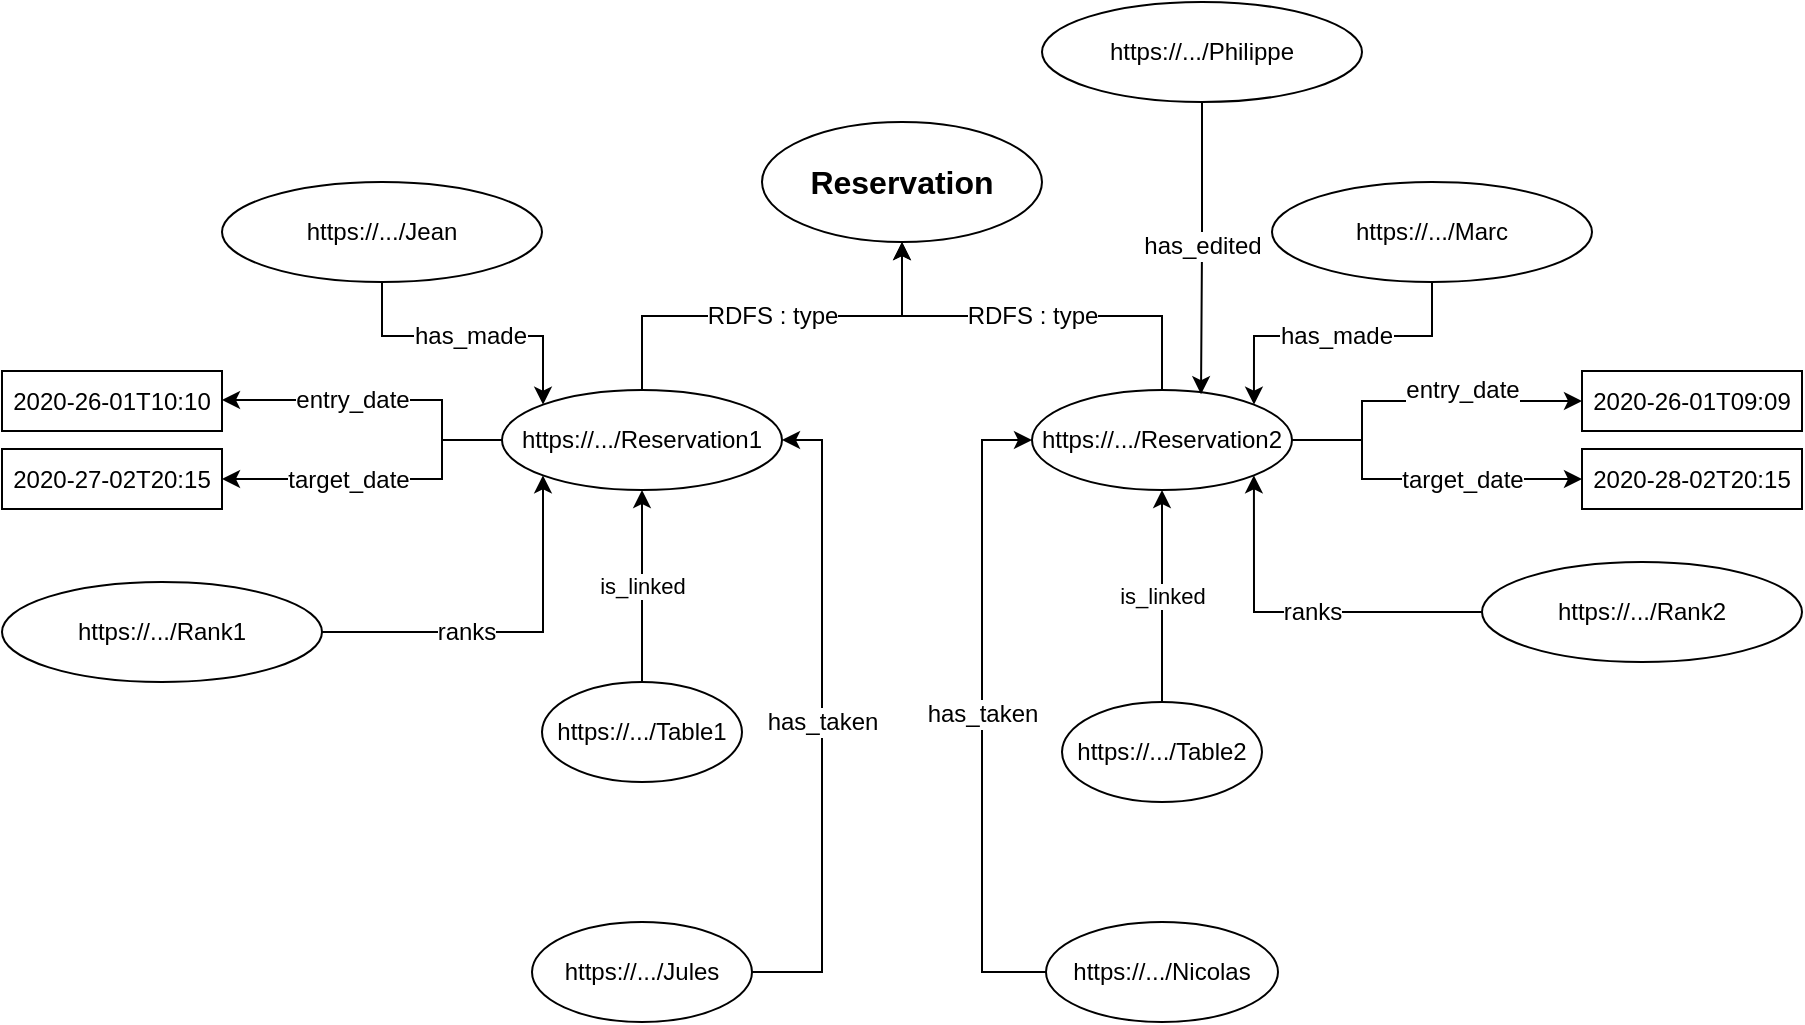 <mxfile version="13.1.3">
    <diagram id="6hGFLwfOUW9BJ-s0fimq" name="Page-1">
        <mxGraphModel dx="820" dy="579" grid="1" gridSize="10" guides="1" tooltips="1" connect="1" arrows="1" fold="1" page="1" pageScale="1" pageWidth="1169" pageHeight="827" math="0" shadow="0">
            <root>
                <mxCell id="0"/>
                <mxCell id="1" parent="0"/>
                <mxCell id="39" value="is_linked" style="edgeStyle=orthogonalEdgeStyle;rounded=0;orthogonalLoop=1;jettySize=auto;html=1;entryX=0.5;entryY=1;entryDx=0;entryDy=0;" parent="1" source="2" target="4" edge="1">
                    <mxGeometry relative="1" as="geometry"/>
                </mxCell>
                <mxCell id="2" value="https://.../Table1" style="ellipse;whiteSpace=wrap;html=1;" parent="1" vertex="1">
                    <mxGeometry x="350" y="520" width="100" height="50" as="geometry"/>
                </mxCell>
                <mxCell id="40" value="is_linked" style="edgeStyle=orthogonalEdgeStyle;rounded=0;orthogonalLoop=1;jettySize=auto;html=1;entryX=0.5;entryY=1;entryDx=0;entryDy=0;" parent="1" source="3" target="5" edge="1">
                    <mxGeometry relative="1" as="geometry"/>
                </mxCell>
                <mxCell id="3" value="https://.../Table2" style="ellipse;whiteSpace=wrap;html=1;" parent="1" vertex="1">
                    <mxGeometry x="610" y="530" width="100" height="50" as="geometry"/>
                </mxCell>
                <mxCell id="10" value="RDFS : type" style="edgeStyle=orthogonalEdgeStyle;rounded=0;orthogonalLoop=1;jettySize=auto;html=1;entryX=0.5;entryY=1;entryDx=0;entryDy=0;fontSize=12;" parent="1" source="4" target="8" edge="1">
                    <mxGeometry relative="1" as="geometry"/>
                </mxCell>
                <mxCell id="23" value="entry_date" style="edgeStyle=orthogonalEdgeStyle;rounded=0;orthogonalLoop=1;jettySize=auto;html=1;fontSize=12;" parent="1" source="4" target="21" edge="1">
                    <mxGeometry x="0.2" relative="1" as="geometry">
                        <Array as="points">
                            <mxPoint x="300" y="399"/>
                            <mxPoint x="300" y="379"/>
                        </Array>
                        <mxPoint x="1" as="offset"/>
                    </mxGeometry>
                </mxCell>
                <mxCell id="24" style="edgeStyle=orthogonalEdgeStyle;rounded=0;orthogonalLoop=1;jettySize=auto;html=1;entryX=1;entryY=0.5;entryDx=0;entryDy=0;fontSize=12;" parent="1" source="4" target="22" edge="1">
                    <mxGeometry relative="1" as="geometry">
                        <Array as="points">
                            <mxPoint x="300" y="399"/>
                            <mxPoint x="300" y="419"/>
                        </Array>
                    </mxGeometry>
                </mxCell>
                <mxCell id="25" value="target_date" style="edgeLabel;html=1;align=center;verticalAlign=middle;resizable=0;points=[];fontSize=12;" parent="24" vertex="1" connectable="0">
                    <mxGeometry x="0.444" y="-2" relative="1" as="geometry">
                        <mxPoint x="18.71" y="1.99" as="offset"/>
                    </mxGeometry>
                </mxCell>
                <mxCell id="4" value="https://.../Reservation1" style="ellipse;whiteSpace=wrap;html=1;" parent="1" vertex="1">
                    <mxGeometry x="330" y="374" width="140" height="50" as="geometry"/>
                </mxCell>
                <mxCell id="9" value="RDFS : type" style="edgeStyle=orthogonalEdgeStyle;rounded=0;orthogonalLoop=1;jettySize=auto;html=1;entryX=0.5;entryY=1;entryDx=0;entryDy=0;fontSize=12;" parent="1" source="5" target="8" edge="1">
                    <mxGeometry relative="1" as="geometry"/>
                </mxCell>
                <mxCell id="15" style="edgeStyle=orthogonalEdgeStyle;rounded=0;orthogonalLoop=1;jettySize=auto;html=1;entryX=0;entryY=0.5;entryDx=0;entryDy=0;fontSize=12;" parent="1" source="5" target="6" edge="1">
                    <mxGeometry relative="1" as="geometry">
                        <Array as="points">
                            <mxPoint x="760" y="399"/>
                            <mxPoint x="760" y="380"/>
                        </Array>
                    </mxGeometry>
                </mxCell>
                <mxCell id="17" value="&lt;span&gt;entry_date&lt;/span&gt;" style="edgeLabel;html=1;align=center;verticalAlign=middle;resizable=0;points=[];fontSize=12;" parent="15" vertex="1" connectable="0">
                    <mxGeometry x="0.125" y="2" relative="1" as="geometry">
                        <mxPoint x="11.5" y="-3.5" as="offset"/>
                    </mxGeometry>
                </mxCell>
                <mxCell id="16" style="edgeStyle=orthogonalEdgeStyle;rounded=0;orthogonalLoop=1;jettySize=auto;html=1;entryX=0;entryY=0.5;entryDx=0;entryDy=0;fontSize=12;" parent="1" source="5" target="7" edge="1">
                    <mxGeometry relative="1" as="geometry">
                        <Array as="points">
                            <mxPoint x="760" y="399"/>
                            <mxPoint x="760" y="419"/>
                        </Array>
                    </mxGeometry>
                </mxCell>
                <mxCell id="18" value="&lt;span&gt;target_date&lt;/span&gt;" style="edgeLabel;html=1;align=center;verticalAlign=middle;resizable=0;points=[];fontSize=12;" parent="16" vertex="1" connectable="0">
                    <mxGeometry x="0.031" y="-1" relative="1" as="geometry">
                        <mxPoint x="19.5" y="-1" as="offset"/>
                    </mxGeometry>
                </mxCell>
                <mxCell id="5" value="https://.../Reservation2" style="ellipse;whiteSpace=wrap;html=1;" parent="1" vertex="1">
                    <mxGeometry x="595" y="374" width="130" height="50" as="geometry"/>
                </mxCell>
                <mxCell id="6" value="2020-26-01T09:09" style="rounded=0;whiteSpace=wrap;html=1;" parent="1" vertex="1">
                    <mxGeometry x="870" y="364.5" width="110" height="30" as="geometry"/>
                </mxCell>
                <mxCell id="7" value="2020-28-02T20:15" style="rounded=0;whiteSpace=wrap;html=1;" parent="1" vertex="1">
                    <mxGeometry x="870" y="403.5" width="110" height="30" as="geometry"/>
                </mxCell>
                <mxCell id="8" value="&lt;font style=&quot;font-size: 16px;&quot;&gt;Reservation&lt;/font&gt;" style="ellipse;whiteSpace=wrap;html=1;fontStyle=1;fontSize=16;" parent="1" vertex="1">
                    <mxGeometry x="460" y="240" width="140" height="60" as="geometry"/>
                </mxCell>
                <mxCell id="13" value="has_made" style="edgeStyle=orthogonalEdgeStyle;rounded=0;orthogonalLoop=1;jettySize=auto;html=1;entryX=1;entryY=0;entryDx=0;entryDy=0;fontSize=12;" parent="1" source="11" target="5" edge="1">
                    <mxGeometry relative="1" as="geometry"/>
                </mxCell>
                <mxCell id="11" value="https://.../Marc" style="ellipse;whiteSpace=wrap;html=1;" parent="1" vertex="1">
                    <mxGeometry x="715" y="270" width="160" height="50" as="geometry"/>
                </mxCell>
                <mxCell id="14" value="has_made" style="edgeStyle=orthogonalEdgeStyle;rounded=0;orthogonalLoop=1;jettySize=auto;html=1;entryX=0;entryY=0;entryDx=0;entryDy=0;fontSize=12;" parent="1" source="12" target="4" edge="1">
                    <mxGeometry relative="1" as="geometry"/>
                </mxCell>
                <mxCell id="12" value="https://.../Jean" style="ellipse;whiteSpace=wrap;html=1;" parent="1" vertex="1">
                    <mxGeometry x="190" y="270" width="160" height="50" as="geometry"/>
                </mxCell>
                <mxCell id="21" value="2020-26-01T10:10" style="rounded=0;whiteSpace=wrap;html=1;" parent="1" vertex="1">
                    <mxGeometry x="80" y="364.5" width="110" height="30" as="geometry"/>
                </mxCell>
                <mxCell id="22" value="2020-27-02T20:15" style="rounded=0;whiteSpace=wrap;html=1;" parent="1" vertex="1">
                    <mxGeometry x="80" y="403.5" width="110" height="30" as="geometry"/>
                </mxCell>
                <mxCell id="29" value="ranks" style="edgeStyle=orthogonalEdgeStyle;rounded=0;orthogonalLoop=1;jettySize=auto;html=1;entryX=0;entryY=1;entryDx=0;entryDy=0;fontSize=12;" parent="1" source="28" target="4" edge="1">
                    <mxGeometry x="-0.229" relative="1" as="geometry">
                        <mxPoint x="-1" as="offset"/>
                    </mxGeometry>
                </mxCell>
                <mxCell id="28" value="https://.../Rank1" style="ellipse;whiteSpace=wrap;html=1;" parent="1" vertex="1">
                    <mxGeometry x="80" y="470" width="160" height="50" as="geometry"/>
                </mxCell>
                <mxCell id="31" value="ranks" style="edgeStyle=orthogonalEdgeStyle;rounded=0;orthogonalLoop=1;jettySize=auto;html=1;entryX=1;entryY=1;entryDx=0;entryDy=0;fontSize=12;" parent="1" source="30" target="5" edge="1">
                    <mxGeometry x="-0.067" relative="1" as="geometry">
                        <mxPoint as="offset"/>
                    </mxGeometry>
                </mxCell>
                <mxCell id="30" value="https://.../Rank2" style="ellipse;whiteSpace=wrap;html=1;" parent="1" vertex="1">
                    <mxGeometry x="820" y="460" width="160" height="50" as="geometry"/>
                </mxCell>
                <mxCell id="36" value="has_taken" style="edgeStyle=orthogonalEdgeStyle;rounded=0;orthogonalLoop=1;jettySize=auto;html=1;entryX=0;entryY=0.5;entryDx=0;entryDy=0;fontSize=12;" parent="1" source="32" target="5" edge="1">
                    <mxGeometry relative="1" as="geometry">
                        <Array as="points">
                            <mxPoint x="570" y="665"/>
                            <mxPoint x="570" y="399"/>
                        </Array>
                    </mxGeometry>
                </mxCell>
                <mxCell id="32" value="https://.../Nicolas" style="ellipse;whiteSpace=wrap;html=1;" parent="1" vertex="1">
                    <mxGeometry x="602" y="640" width="116" height="50" as="geometry"/>
                </mxCell>
                <mxCell id="34" value="has_taken" style="edgeStyle=orthogonalEdgeStyle;rounded=0;orthogonalLoop=1;jettySize=auto;html=1;entryX=1;entryY=0.5;entryDx=0;entryDy=0;fontSize=12;" parent="1" source="33" target="4" edge="1">
                    <mxGeometry x="-0.003" relative="1" as="geometry">
                        <Array as="points">
                            <mxPoint x="490" y="665"/>
                            <mxPoint x="490" y="399"/>
                        </Array>
                        <mxPoint as="offset"/>
                    </mxGeometry>
                </mxCell>
                <mxCell id="33" value="https://.../Jules" style="ellipse;whiteSpace=wrap;html=1;" parent="1" vertex="1">
                    <mxGeometry x="345" y="640" width="110" height="50" as="geometry"/>
                </mxCell>
                <mxCell id="38" value="has_edited" style="edgeStyle=orthogonalEdgeStyle;rounded=0;orthogonalLoop=1;jettySize=auto;html=1;entryX=0.65;entryY=0.042;entryDx=0;entryDy=0;entryPerimeter=0;fontSize=12;" parent="1" source="37" target="5" edge="1">
                    <mxGeometry x="-0.011" relative="1" as="geometry">
                        <Array as="points">
                            <mxPoint x="680" y="302"/>
                            <mxPoint x="680" y="302"/>
                        </Array>
                        <mxPoint as="offset"/>
                    </mxGeometry>
                </mxCell>
                <mxCell id="37" value="https://.../Philippe" style="ellipse;whiteSpace=wrap;html=1;" parent="1" vertex="1">
                    <mxGeometry x="600" y="180" width="160" height="50" as="geometry"/>
                </mxCell>
            </root>
        </mxGraphModel>
    </diagram>
</mxfile>